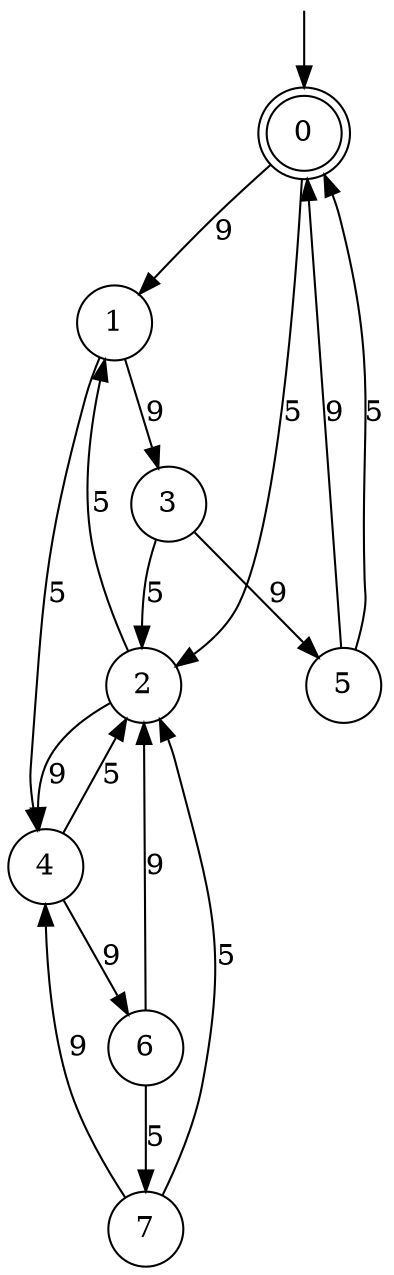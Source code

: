 digraph g {

	s0 [shape="doublecircle" label="0"];
	s1 [shape="circle" label="1"];
	s2 [shape="circle" label="2"];
	s3 [shape="circle" label="3"];
	s4 [shape="circle" label="4"];
	s5 [shape="circle" label="5"];
	s6 [shape="circle" label="6"];
	s7 [shape="circle" label="7"];
	s0 -> s1 [label="9"];
	s0 -> s2 [label="5"];
	s1 -> s3 [label="9"];
	s1 -> s4 [label="5"];
	s2 -> s4 [label="9"];
	s2 -> s1 [label="5"];
	s3 -> s5 [label="9"];
	s3 -> s2 [label="5"];
	s4 -> s6 [label="9"];
	s4 -> s2 [label="5"];
	s5 -> s0 [label="9"];
	s5 -> s0 [label="5"];
	s6 -> s2 [label="9"];
	s6 -> s7 [label="5"];
	s7 -> s4 [label="9"];
	s7 -> s2 [label="5"];

__start0 [label="" shape="none" width="0" height="0"];
__start0 -> s0;

}
